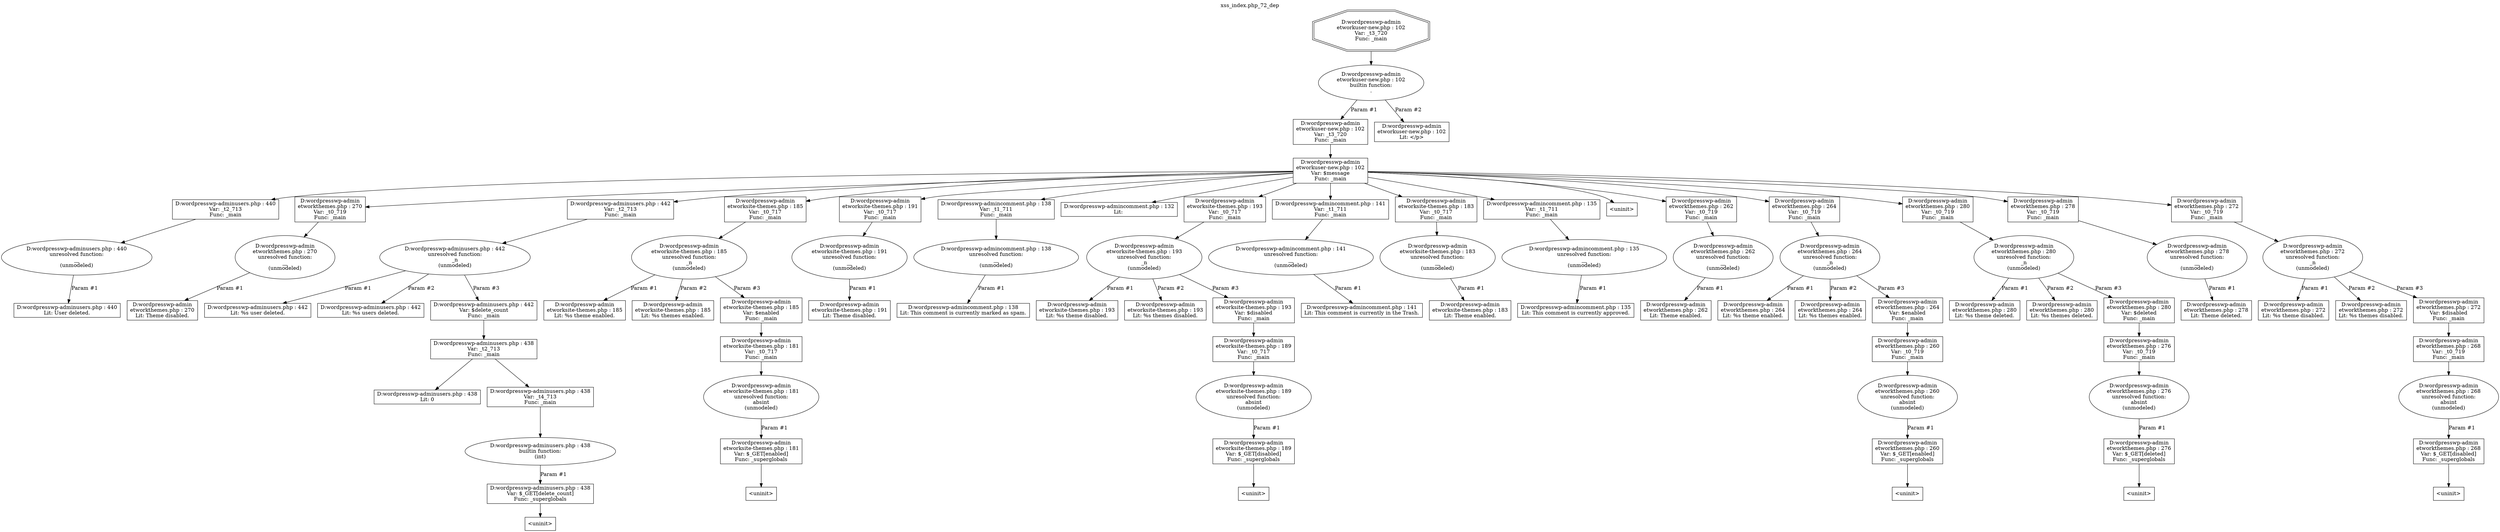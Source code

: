 digraph cfg {
  label="xss_index.php_72_dep";
  labelloc=t;
  n1 [shape=doubleoctagon, label="D:\wordpress\wp-admin\network\user-new.php : 102\nVar: _t3_720\nFunc: _main\n"];
  n2 [shape=ellipse, label="D:\wordpress\wp-admin\network\user-new.php : 102\nbuiltin function:\n.\n"];
  n3 [shape=box, label="D:\wordpress\wp-admin\network\user-new.php : 102\nVar: _t3_720\nFunc: _main\n"];
  n4 [shape=box, label="D:\wordpress\wp-admin\network\user-new.php : 102\nVar: $message\nFunc: _main\n"];
  n5 [shape=box, label="D:\wordpress\wp-admin\users.php : 440\nVar: _t2_713\nFunc: _main\n"];
  n6 [shape=ellipse, label="D:\wordpress\wp-admin\users.php : 440\nunresolved function:\n__\n(unmodeled)\n"];
  n7 [shape=box, label="D:\wordpress\wp-admin\users.php : 440\nLit: User deleted.\n"];
  n8 [shape=box, label="D:\wordpress\wp-admin\network\themes.php : 270\nVar: _t0_719\nFunc: _main\n"];
  n9 [shape=ellipse, label="D:\wordpress\wp-admin\network\themes.php : 270\nunresolved function:\n__\n(unmodeled)\n"];
  n10 [shape=box, label="D:\wordpress\wp-admin\network\themes.php : 270\nLit: Theme disabled.\n"];
  n11 [shape=box, label="D:\wordpress\wp-admin\users.php : 442\nVar: _t2_713\nFunc: _main\n"];
  n12 [shape=ellipse, label="D:\wordpress\wp-admin\users.php : 442\nunresolved function:\n_n\n(unmodeled)\n"];
  n13 [shape=box, label="D:\wordpress\wp-admin\users.php : 442\nLit: %s user deleted.\n"];
  n14 [shape=box, label="D:\wordpress\wp-admin\users.php : 442\nLit: %s users deleted.\n"];
  n15 [shape=box, label="D:\wordpress\wp-admin\users.php : 442\nVar: $delete_count\nFunc: _main\n"];
  n16 [shape=box, label="D:\wordpress\wp-admin\users.php : 438\nVar: _t2_713\nFunc: _main\n"];
  n17 [shape=box, label="D:\wordpress\wp-admin\users.php : 438\nLit: 0\n"];
  n18 [shape=box, label="D:\wordpress\wp-admin\users.php : 438\nVar: _t4_713\nFunc: _main\n"];
  n19 [shape=ellipse, label="D:\wordpress\wp-admin\users.php : 438\nbuiltin function:\n(int)\n"];
  n20 [shape=box, label="D:\wordpress\wp-admin\users.php : 438\nVar: $_GET[delete_count]\nFunc: _superglobals\n"];
  n21 [shape=box, label="<uninit>"];
  n22 [shape=box, label="D:\wordpress\wp-admin\network\site-themes.php : 185\nVar: _t0_717\nFunc: _main\n"];
  n23 [shape=ellipse, label="D:\wordpress\wp-admin\network\site-themes.php : 185\nunresolved function:\n_n\n(unmodeled)\n"];
  n24 [shape=box, label="D:\wordpress\wp-admin\network\site-themes.php : 185\nLit: %s theme enabled.\n"];
  n25 [shape=box, label="D:\wordpress\wp-admin\network\site-themes.php : 185\nLit: %s themes enabled.\n"];
  n26 [shape=box, label="D:\wordpress\wp-admin\network\site-themes.php : 185\nVar: $enabled\nFunc: _main\n"];
  n27 [shape=box, label="D:\wordpress\wp-admin\network\site-themes.php : 181\nVar: _t0_717\nFunc: _main\n"];
  n28 [shape=ellipse, label="D:\wordpress\wp-admin\network\site-themes.php : 181\nunresolved function:\nabsint\n(unmodeled)\n"];
  n29 [shape=box, label="D:\wordpress\wp-admin\network\site-themes.php : 181\nVar: $_GET[enabled]\nFunc: _superglobals\n"];
  n30 [shape=box, label="<uninit>"];
  n31 [shape=box, label="D:\wordpress\wp-admin\network\site-themes.php : 191\nVar: _t0_717\nFunc: _main\n"];
  n32 [shape=ellipse, label="D:\wordpress\wp-admin\network\site-themes.php : 191\nunresolved function:\n__\n(unmodeled)\n"];
  n33 [shape=box, label="D:\wordpress\wp-admin\network\site-themes.php : 191\nLit: Theme disabled.\n"];
  n34 [shape=box, label="D:\wordpress\wp-admin\comment.php : 138\nVar: _t1_711\nFunc: _main\n"];
  n35 [shape=ellipse, label="D:\wordpress\wp-admin\comment.php : 138\nunresolved function:\n__\n(unmodeled)\n"];
  n36 [shape=box, label="D:\wordpress\wp-admin\comment.php : 138\nLit: This comment is currently marked as spam.\n"];
  n37 [shape=box, label="D:\wordpress\wp-admin\comment.php : 132\nLit: \n"];
  n38 [shape=box, label="D:\wordpress\wp-admin\network\site-themes.php : 193\nVar: _t0_717\nFunc: _main\n"];
  n39 [shape=ellipse, label="D:\wordpress\wp-admin\network\site-themes.php : 193\nunresolved function:\n_n\n(unmodeled)\n"];
  n40 [shape=box, label="D:\wordpress\wp-admin\network\site-themes.php : 193\nLit: %s theme disabled.\n"];
  n41 [shape=box, label="D:\wordpress\wp-admin\network\site-themes.php : 193\nLit: %s themes disabled.\n"];
  n42 [shape=box, label="D:\wordpress\wp-admin\network\site-themes.php : 193\nVar: $disabled\nFunc: _main\n"];
  n43 [shape=box, label="D:\wordpress\wp-admin\network\site-themes.php : 189\nVar: _t0_717\nFunc: _main\n"];
  n44 [shape=ellipse, label="D:\wordpress\wp-admin\network\site-themes.php : 189\nunresolved function:\nabsint\n(unmodeled)\n"];
  n45 [shape=box, label="D:\wordpress\wp-admin\network\site-themes.php : 189\nVar: $_GET[disabled]\nFunc: _superglobals\n"];
  n46 [shape=box, label="<uninit>"];
  n47 [shape=box, label="D:\wordpress\wp-admin\comment.php : 141\nVar: _t1_711\nFunc: _main\n"];
  n48 [shape=ellipse, label="D:\wordpress\wp-admin\comment.php : 141\nunresolved function:\n__\n(unmodeled)\n"];
  n49 [shape=box, label="D:\wordpress\wp-admin\comment.php : 141\nLit: This comment is currently in the Trash.\n"];
  n50 [shape=box, label="D:\wordpress\wp-admin\network\site-themes.php : 183\nVar: _t0_717\nFunc: _main\n"];
  n51 [shape=ellipse, label="D:\wordpress\wp-admin\network\site-themes.php : 183\nunresolved function:\n__\n(unmodeled)\n"];
  n52 [shape=box, label="D:\wordpress\wp-admin\network\site-themes.php : 183\nLit: Theme enabled.\n"];
  n53 [shape=box, label="D:\wordpress\wp-admin\comment.php : 135\nVar: _t1_711\nFunc: _main\n"];
  n54 [shape=ellipse, label="D:\wordpress\wp-admin\comment.php : 135\nunresolved function:\n__\n(unmodeled)\n"];
  n55 [shape=box, label="D:\wordpress\wp-admin\comment.php : 135\nLit: This comment is currently approved.\n"];
  n56 [shape=box, label="<uninit>"];
  n57 [shape=box, label="D:\wordpress\wp-admin\network\themes.php : 262\nVar: _t0_719\nFunc: _main\n"];
  n58 [shape=ellipse, label="D:\wordpress\wp-admin\network\themes.php : 262\nunresolved function:\n__\n(unmodeled)\n"];
  n59 [shape=box, label="D:\wordpress\wp-admin\network\themes.php : 262\nLit: Theme enabled.\n"];
  n60 [shape=box, label="D:\wordpress\wp-admin\network\themes.php : 264\nVar: _t0_719\nFunc: _main\n"];
  n61 [shape=ellipse, label="D:\wordpress\wp-admin\network\themes.php : 264\nunresolved function:\n_n\n(unmodeled)\n"];
  n62 [shape=box, label="D:\wordpress\wp-admin\network\themes.php : 264\nLit: %s theme enabled.\n"];
  n63 [shape=box, label="D:\wordpress\wp-admin\network\themes.php : 264\nLit: %s themes enabled.\n"];
  n64 [shape=box, label="D:\wordpress\wp-admin\network\themes.php : 264\nVar: $enabled\nFunc: _main\n"];
  n65 [shape=box, label="D:\wordpress\wp-admin\network\themes.php : 260\nVar: _t0_719\nFunc: _main\n"];
  n66 [shape=ellipse, label="D:\wordpress\wp-admin\network\themes.php : 260\nunresolved function:\nabsint\n(unmodeled)\n"];
  n67 [shape=box, label="D:\wordpress\wp-admin\network\themes.php : 260\nVar: $_GET[enabled]\nFunc: _superglobals\n"];
  n68 [shape=box, label="<uninit>"];
  n69 [shape=box, label="D:\wordpress\wp-admin\network\themes.php : 280\nVar: _t0_719\nFunc: _main\n"];
  n70 [shape=ellipse, label="D:\wordpress\wp-admin\network\themes.php : 280\nunresolved function:\n_n\n(unmodeled)\n"];
  n71 [shape=box, label="D:\wordpress\wp-admin\network\themes.php : 280\nLit: %s theme deleted.\n"];
  n72 [shape=box, label="D:\wordpress\wp-admin\network\themes.php : 280\nLit: %s themes deleted.\n"];
  n73 [shape=box, label="D:\wordpress\wp-admin\network\themes.php : 280\nVar: $deleted\nFunc: _main\n"];
  n74 [shape=box, label="D:\wordpress\wp-admin\network\themes.php : 276\nVar: _t0_719\nFunc: _main\n"];
  n75 [shape=ellipse, label="D:\wordpress\wp-admin\network\themes.php : 276\nunresolved function:\nabsint\n(unmodeled)\n"];
  n76 [shape=box, label="D:\wordpress\wp-admin\network\themes.php : 276\nVar: $_GET[deleted]\nFunc: _superglobals\n"];
  n77 [shape=box, label="<uninit>"];
  n78 [shape=box, label="D:\wordpress\wp-admin\network\themes.php : 278\nVar: _t0_719\nFunc: _main\n"];
  n79 [shape=ellipse, label="D:\wordpress\wp-admin\network\themes.php : 278\nunresolved function:\n__\n(unmodeled)\n"];
  n80 [shape=box, label="D:\wordpress\wp-admin\network\themes.php : 278\nLit: Theme deleted.\n"];
  n81 [shape=box, label="D:\wordpress\wp-admin\network\themes.php : 272\nVar: _t0_719\nFunc: _main\n"];
  n82 [shape=ellipse, label="D:\wordpress\wp-admin\network\themes.php : 272\nunresolved function:\n_n\n(unmodeled)\n"];
  n83 [shape=box, label="D:\wordpress\wp-admin\network\themes.php : 272\nLit: %s theme disabled.\n"];
  n84 [shape=box, label="D:\wordpress\wp-admin\network\themes.php : 272\nLit: %s themes disabled.\n"];
  n85 [shape=box, label="D:\wordpress\wp-admin\network\themes.php : 272\nVar: $disabled\nFunc: _main\n"];
  n86 [shape=box, label="D:\wordpress\wp-admin\network\themes.php : 268\nVar: _t0_719\nFunc: _main\n"];
  n87 [shape=ellipse, label="D:\wordpress\wp-admin\network\themes.php : 268\nunresolved function:\nabsint\n(unmodeled)\n"];
  n88 [shape=box, label="D:\wordpress\wp-admin\network\themes.php : 268\nVar: $_GET[disabled]\nFunc: _superglobals\n"];
  n89 [shape=box, label="<uninit>"];
  n90 [shape=box, label="D:\wordpress\wp-admin\network\user-new.php : 102\nLit: </p>\n"];
  n1 -> n2;
  n5 -> n6;
  n6 -> n7[label="Param #1"];
  n4 -> n5;
  n4 -> n8;
  n4 -> n11;
  n4 -> n22;
  n4 -> n31;
  n4 -> n34;
  n4 -> n37;
  n4 -> n38;
  n4 -> n47;
  n4 -> n50;
  n4 -> n53;
  n4 -> n56;
  n4 -> n57;
  n4 -> n60;
  n4 -> n69;
  n4 -> n78;
  n4 -> n81;
  n8 -> n9;
  n9 -> n10[label="Param #1"];
  n11 -> n12;
  n12 -> n13[label="Param #1"];
  n12 -> n14[label="Param #2"];
  n12 -> n15[label="Param #3"];
  n16 -> n17;
  n16 -> n18;
  n18 -> n19;
  n20 -> n21;
  n19 -> n20[label="Param #1"];
  n15 -> n16;
  n22 -> n23;
  n23 -> n24[label="Param #1"];
  n23 -> n25[label="Param #2"];
  n23 -> n26[label="Param #3"];
  n27 -> n28;
  n29 -> n30;
  n28 -> n29[label="Param #1"];
  n26 -> n27;
  n31 -> n32;
  n32 -> n33[label="Param #1"];
  n34 -> n35;
  n35 -> n36[label="Param #1"];
  n38 -> n39;
  n39 -> n40[label="Param #1"];
  n39 -> n41[label="Param #2"];
  n39 -> n42[label="Param #3"];
  n43 -> n44;
  n45 -> n46;
  n44 -> n45[label="Param #1"];
  n42 -> n43;
  n47 -> n48;
  n48 -> n49[label="Param #1"];
  n50 -> n51;
  n51 -> n52[label="Param #1"];
  n53 -> n54;
  n54 -> n55[label="Param #1"];
  n57 -> n58;
  n58 -> n59[label="Param #1"];
  n60 -> n61;
  n61 -> n62[label="Param #1"];
  n61 -> n63[label="Param #2"];
  n61 -> n64[label="Param #3"];
  n65 -> n66;
  n67 -> n68;
  n66 -> n67[label="Param #1"];
  n64 -> n65;
  n69 -> n70;
  n70 -> n71[label="Param #1"];
  n70 -> n72[label="Param #2"];
  n70 -> n73[label="Param #3"];
  n74 -> n75;
  n76 -> n77;
  n75 -> n76[label="Param #1"];
  n73 -> n74;
  n78 -> n79;
  n79 -> n80[label="Param #1"];
  n81 -> n82;
  n82 -> n83[label="Param #1"];
  n82 -> n84[label="Param #2"];
  n82 -> n85[label="Param #3"];
  n86 -> n87;
  n88 -> n89;
  n87 -> n88[label="Param #1"];
  n85 -> n86;
  n3 -> n4;
  n2 -> n3[label="Param #1"];
  n2 -> n90[label="Param #2"];
}
